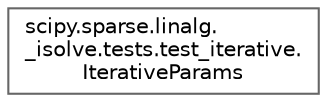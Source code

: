 digraph "Graphical Class Hierarchy"
{
 // LATEX_PDF_SIZE
  bgcolor="transparent";
  edge [fontname=Helvetica,fontsize=10,labelfontname=Helvetica,labelfontsize=10];
  node [fontname=Helvetica,fontsize=10,shape=box,height=0.2,width=0.4];
  rankdir="LR";
  Node0 [id="Node000000",label="scipy.sparse.linalg.\l_isolve.tests.test_iterative.\lIterativeParams",height=0.2,width=0.4,color="grey40", fillcolor="white", style="filled",URL="$dd/d9d/classscipy_1_1sparse_1_1linalg_1_1__isolve_1_1tests_1_1test__iterative_1_1IterativeParams.html",tooltip=" "];
}
